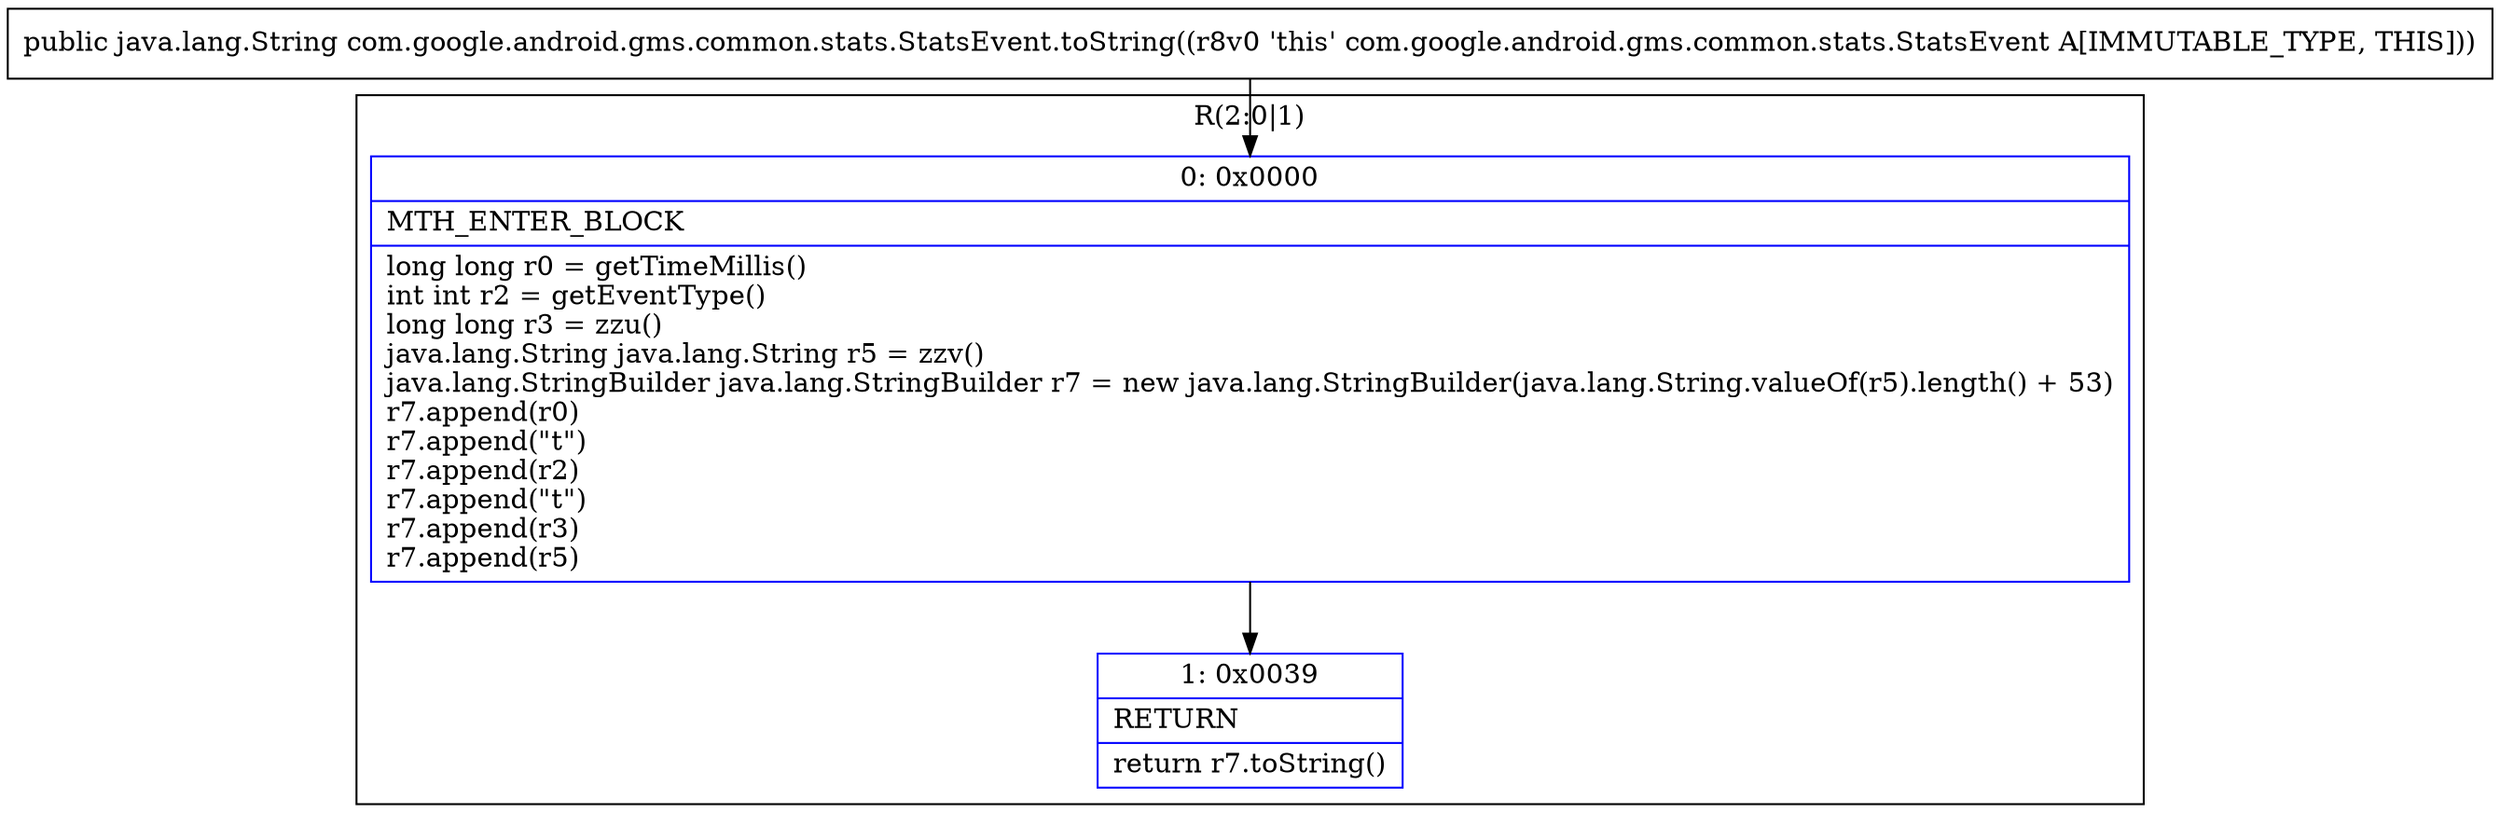 digraph "CFG forcom.google.android.gms.common.stats.StatsEvent.toString()Ljava\/lang\/String;" {
subgraph cluster_Region_652915440 {
label = "R(2:0|1)";
node [shape=record,color=blue];
Node_0 [shape=record,label="{0\:\ 0x0000|MTH_ENTER_BLOCK\l|long long r0 = getTimeMillis()\lint int r2 = getEventType()\llong long r3 = zzu()\ljava.lang.String java.lang.String r5 = zzv()\ljava.lang.StringBuilder java.lang.StringBuilder r7 = new java.lang.StringBuilder(java.lang.String.valueOf(r5).length() + 53)\lr7.append(r0)\lr7.append(\"t\")\lr7.append(r2)\lr7.append(\"t\")\lr7.append(r3)\lr7.append(r5)\l}"];
Node_1 [shape=record,label="{1\:\ 0x0039|RETURN\l|return r7.toString()\l}"];
}
MethodNode[shape=record,label="{public java.lang.String com.google.android.gms.common.stats.StatsEvent.toString((r8v0 'this' com.google.android.gms.common.stats.StatsEvent A[IMMUTABLE_TYPE, THIS])) }"];
MethodNode -> Node_0;
Node_0 -> Node_1;
}

